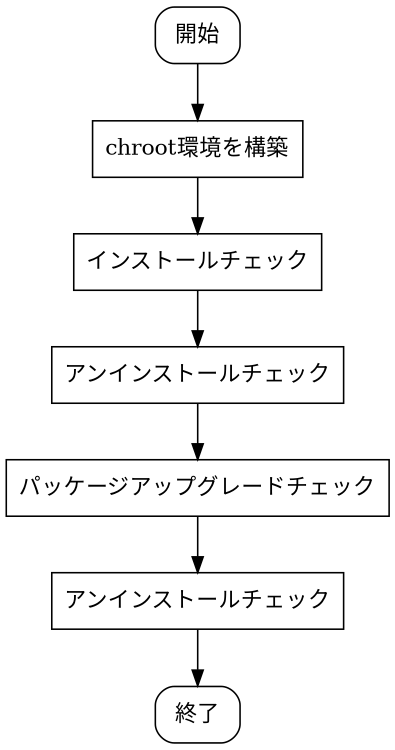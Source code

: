 # dot -Tps:cairo -o piuparts-process.eps piuparts-process.dot

digraph {
	graph [size = "4, 5"];
	p0 [label="開始", shape=Mrecord];
	p2 [label="chroot環境を構築", shape=box];
	//p3 [label="dpkg -i でパッケージをインストール", shape=box];
	//p4 [label="apt-get -yf --no-remove install\n でパッケージをインストール", shape=box];
	p4 [label="インストールチェック", shape=box];
	p5 [label="アンインストールチェック", shape=box];
	//p5 [label="dpkg --remove パッケージをアンインストール", shape=box];
	//p6 [label="dpkg --remove --purge パッケージをアンインストール", shape=box];
	//p7 [label="古いパッケージがある？", shape=diamond];
	p8 [label="パッケージアップグレードチェック", shape=box];
	p9 [label="アンインストールチェック", shape=box];
	p10 [label="終了", shape=Mrecord];
	
	p0 -> p2 -> p4 -> p5 -> p8 ->p9 ->p10
	//p7 -> p8 [label="Yes"];
	//p7 -> p9;
	//p7 -> p10 [label="No"];
}
